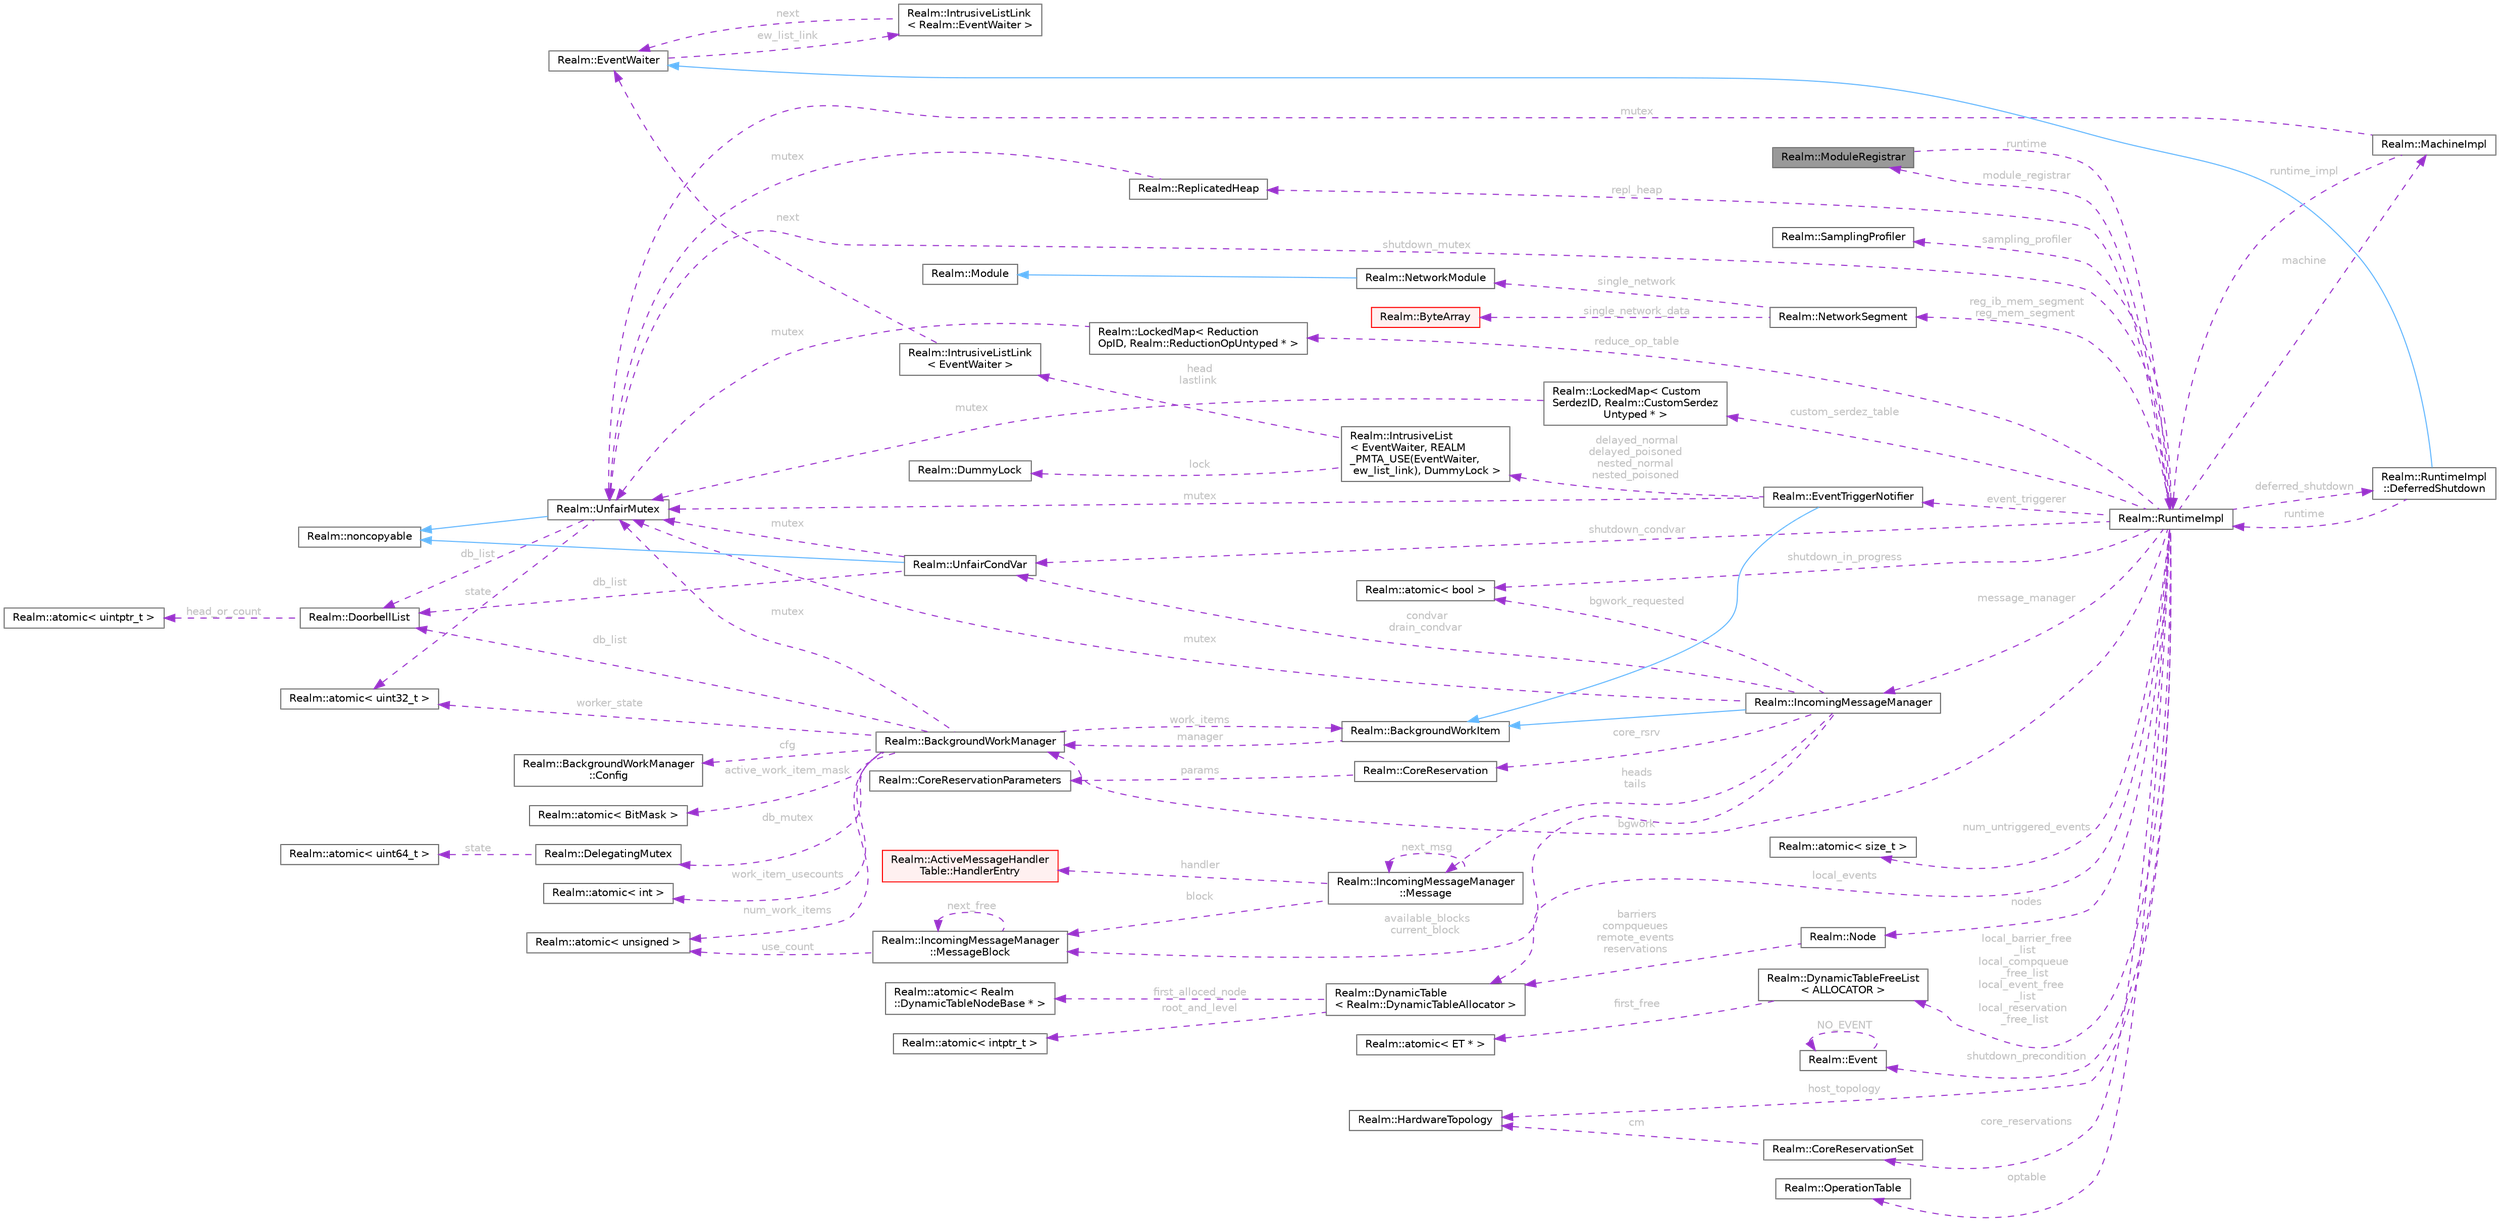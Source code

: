 digraph "Realm::ModuleRegistrar"
{
 // LATEX_PDF_SIZE
  bgcolor="transparent";
  edge [fontname=Helvetica,fontsize=10,labelfontname=Helvetica,labelfontsize=10];
  node [fontname=Helvetica,fontsize=10,shape=box,height=0.2,width=0.4];
  rankdir="LR";
  Node1 [id="Node000001",label="Realm::ModuleRegistrar",height=0.2,width=0.4,color="gray40", fillcolor="grey60", style="filled", fontcolor="black",tooltip=" "];
  Node2 -> Node1 [id="edge1_Node000001_Node000002",dir="back",color="darkorchid3",style="dashed",tooltip=" ",label=" runtime",fontcolor="grey" ];
  Node2 [id="Node000002",label="Realm::RuntimeImpl",height=0.2,width=0.4,color="gray40", fillcolor="white", style="filled",URL="$classRealm_1_1RuntimeImpl.html",tooltip=" "];
  Node3 -> Node2 [id="edge2_Node000002_Node000003",dir="back",color="darkorchid3",style="dashed",tooltip=" ",label=" machine",fontcolor="grey" ];
  Node3 [id="Node000003",label="Realm::MachineImpl",height=0.2,width=0.4,color="gray40", fillcolor="white", style="filled",URL="$classRealm_1_1MachineImpl.html",tooltip=" "];
  Node4 -> Node3 [id="edge3_Node000003_Node000004",dir="back",color="darkorchid3",style="dashed",tooltip=" ",label=" mutex",fontcolor="grey" ];
  Node4 [id="Node000004",label="Realm::UnfairMutex",height=0.2,width=0.4,color="gray40", fillcolor="white", style="filled",URL="$classRealm_1_1UnfairMutex.html",tooltip=" "];
  Node5 -> Node4 [id="edge4_Node000004_Node000005",dir="back",color="steelblue1",style="solid",tooltip=" "];
  Node5 [id="Node000005",label="Realm::noncopyable",height=0.2,width=0.4,color="gray40", fillcolor="white", style="filled",URL="$classRealm_1_1noncopyable.html",tooltip=" "];
  Node6 -> Node4 [id="edge5_Node000004_Node000006",dir="back",color="darkorchid3",style="dashed",tooltip=" ",label=" state",fontcolor="grey" ];
  Node6 [id="Node000006",label="Realm::atomic\< uint32_t \>",height=0.2,width=0.4,color="gray40", fillcolor="white", style="filled",URL="$classRealm_1_1atomic.html",tooltip=" "];
  Node7 -> Node4 [id="edge6_Node000004_Node000007",dir="back",color="darkorchid3",style="dashed",tooltip=" ",label=" db_list",fontcolor="grey" ];
  Node7 [id="Node000007",label="Realm::DoorbellList",height=0.2,width=0.4,color="gray40", fillcolor="white", style="filled",URL="$classRealm_1_1DoorbellList.html",tooltip=" "];
  Node8 -> Node7 [id="edge7_Node000007_Node000008",dir="back",color="darkorchid3",style="dashed",tooltip=" ",label=" head_or_count",fontcolor="grey" ];
  Node8 [id="Node000008",label="Realm::atomic\< uintptr_t \>",height=0.2,width=0.4,color="gray40", fillcolor="white", style="filled",URL="$classRealm_1_1atomic.html",tooltip=" "];
  Node2 -> Node3 [id="edge8_Node000003_Node000002",dir="back",color="darkorchid3",style="dashed",tooltip=" ",label=" runtime_impl",fontcolor="grey" ];
  Node9 -> Node2 [id="edge9_Node000002_Node000009",dir="back",color="darkorchid3",style="dashed",tooltip=" ",label=" reduce_op_table",fontcolor="grey" ];
  Node9 [id="Node000009",label="Realm::LockedMap\< Reduction\lOpID, Realm::ReductionOpUntyped * \>",height=0.2,width=0.4,color="gray40", fillcolor="white", style="filled",URL="$classRealm_1_1LockedMap.html",tooltip=" "];
  Node4 -> Node9 [id="edge10_Node000009_Node000004",dir="back",color="darkorchid3",style="dashed",tooltip=" ",label=" mutex",fontcolor="grey" ];
  Node10 -> Node2 [id="edge11_Node000002_Node000010",dir="back",color="darkorchid3",style="dashed",tooltip=" ",label=" custom_serdez_table",fontcolor="grey" ];
  Node10 [id="Node000010",label="Realm::LockedMap\< Custom\lSerdezID, Realm::CustomSerdez\lUntyped * \>",height=0.2,width=0.4,color="gray40", fillcolor="white", style="filled",URL="$classRealm_1_1LockedMap.html",tooltip=" "];
  Node4 -> Node10 [id="edge12_Node000010_Node000004",dir="back",color="darkorchid3",style="dashed",tooltip=" ",label=" mutex",fontcolor="grey" ];
  Node11 -> Node2 [id="edge13_Node000002_Node000011",dir="back",color="darkorchid3",style="dashed",tooltip=" ",label=" num_untriggered_events",fontcolor="grey" ];
  Node11 [id="Node000011",label="Realm::atomic\< size_t \>",height=0.2,width=0.4,color="gray40", fillcolor="white", style="filled",URL="$classRealm_1_1atomic.html",tooltip=" "];
  Node12 -> Node2 [id="edge14_Node000002_Node000012",dir="back",color="darkorchid3",style="dashed",tooltip=" ",label=" nodes",fontcolor="grey" ];
  Node12 [id="Node000012",label="Realm::Node",height=0.2,width=0.4,color="gray40", fillcolor="white", style="filled",URL="$structRealm_1_1Node.html",tooltip=" "];
  Node13 -> Node12 [id="edge15_Node000012_Node000013",dir="back",color="darkorchid3",style="dashed",tooltip=" ",label=" barriers\ncompqueues\nremote_events\nreservations",fontcolor="grey" ];
  Node13 [id="Node000013",label="Realm::DynamicTable\l\< Realm::DynamicTableAllocator \>",height=0.2,width=0.4,color="gray40", fillcolor="white", style="filled",URL="$classRealm_1_1DynamicTable.html",tooltip=" "];
  Node14 -> Node13 [id="edge16_Node000013_Node000014",dir="back",color="darkorchid3",style="dashed",tooltip=" ",label=" root_and_level",fontcolor="grey" ];
  Node14 [id="Node000014",label="Realm::atomic\< intptr_t \>",height=0.2,width=0.4,color="gray40", fillcolor="white", style="filled",URL="$classRealm_1_1atomic.html",tooltip=" "];
  Node15 -> Node13 [id="edge17_Node000013_Node000015",dir="back",color="darkorchid3",style="dashed",tooltip=" ",label=" first_alloced_node",fontcolor="grey" ];
  Node15 [id="Node000015",label="Realm::atomic\< Realm\l::DynamicTableNodeBase * \>",height=0.2,width=0.4,color="gray40", fillcolor="white", style="filled",URL="$classRealm_1_1atomic.html",tooltip=" "];
  Node13 -> Node2 [id="edge18_Node000002_Node000013",dir="back",color="darkorchid3",style="dashed",tooltip=" ",label=" local_events",fontcolor="grey" ];
  Node16 -> Node2 [id="edge19_Node000002_Node000016",dir="back",color="darkorchid3",style="dashed",tooltip=" ",label=" local_barrier_free\l_list\nlocal_compqueue\l_free_list\nlocal_event_free\l_list\nlocal_reservation\l_free_list",fontcolor="grey" ];
  Node16 [id="Node000016",label="Realm::DynamicTableFreeList\l\< ALLOCATOR \>",height=0.2,width=0.4,color="gray40", fillcolor="white", style="filled",URL="$classRealm_1_1DynamicTableFreeList.html",tooltip=" "];
  Node17 -> Node16 [id="edge20_Node000016_Node000017",dir="back",color="darkorchid3",style="dashed",tooltip=" ",label=" first_free",fontcolor="grey" ];
  Node17 [id="Node000017",label="Realm::atomic\< ET * \>",height=0.2,width=0.4,color="gray40", fillcolor="white", style="filled",URL="$classRealm_1_1atomic.html",tooltip=" "];
  Node4 -> Node2 [id="edge21_Node000002_Node000004",dir="back",color="darkorchid3",style="dashed",tooltip=" ",label=" shutdown_mutex",fontcolor="grey" ];
  Node18 -> Node2 [id="edge22_Node000002_Node000018",dir="back",color="darkorchid3",style="dashed",tooltip=" ",label=" shutdown_condvar",fontcolor="grey" ];
  Node18 [id="Node000018",label="Realm::UnfairCondVar",height=0.2,width=0.4,color="gray40", fillcolor="white", style="filled",URL="$classRealm_1_1UnfairCondVar.html",tooltip=" "];
  Node5 -> Node18 [id="edge23_Node000018_Node000005",dir="back",color="steelblue1",style="solid",tooltip=" "];
  Node4 -> Node18 [id="edge24_Node000018_Node000004",dir="back",color="darkorchid3",style="dashed",tooltip=" ",label=" mutex",fontcolor="grey" ];
  Node7 -> Node18 [id="edge25_Node000018_Node000007",dir="back",color="darkorchid3",style="dashed",tooltip=" ",label=" db_list",fontcolor="grey" ];
  Node19 -> Node2 [id="edge26_Node000002_Node000019",dir="back",color="darkorchid3",style="dashed",tooltip=" ",label=" shutdown_precondition",fontcolor="grey" ];
  Node19 [id="Node000019",label="Realm::Event",height=0.2,width=0.4,color="gray40", fillcolor="white", style="filled",URL="$classRealm_1_1Event.html",tooltip=" "];
  Node19 -> Node19 [id="edge27_Node000019_Node000019",dir="back",color="darkorchid3",style="dashed",tooltip=" ",label=" NO_EVENT",fontcolor="grey" ];
  Node20 -> Node2 [id="edge28_Node000002_Node000020",dir="back",color="darkorchid3",style="dashed",tooltip=" ",label=" shutdown_in_progress",fontcolor="grey" ];
  Node20 [id="Node000020",label="Realm::atomic\< bool \>",height=0.2,width=0.4,color="gray40", fillcolor="white", style="filled",URL="$classRealm_1_1atomic.html",tooltip=" "];
  Node21 -> Node2 [id="edge29_Node000002_Node000021",dir="back",color="darkorchid3",style="dashed",tooltip=" ",label=" host_topology",fontcolor="grey" ];
  Node21 [id="Node000021",label="Realm::HardwareTopology",height=0.2,width=0.4,color="gray40", fillcolor="white", style="filled",URL="$classRealm_1_1HardwareTopology.html",tooltip="Represents the topology of the host processor cores and memory."];
  Node22 -> Node2 [id="edge30_Node000002_Node000022",dir="back",color="darkorchid3",style="dashed",tooltip=" ",label=" core_reservations",fontcolor="grey" ];
  Node22 [id="Node000022",label="Realm::CoreReservationSet",height=0.2,width=0.4,color="gray40", fillcolor="white", style="filled",URL="$classRealm_1_1CoreReservationSet.html",tooltip=" "];
  Node21 -> Node22 [id="edge31_Node000022_Node000021",dir="back",color="darkorchid3",style="dashed",tooltip=" ",label=" cm",fontcolor="grey" ];
  Node23 -> Node2 [id="edge32_Node000002_Node000023",dir="back",color="darkorchid3",style="dashed",tooltip=" ",label=" bgwork",fontcolor="grey" ];
  Node23 [id="Node000023",label="Realm::BackgroundWorkManager",height=0.2,width=0.4,color="gray40", fillcolor="white", style="filled",URL="$classRealm_1_1BackgroundWorkManager.html",tooltip=" "];
  Node24 -> Node23 [id="edge33_Node000023_Node000024",dir="back",color="darkorchid3",style="dashed",tooltip=" ",label=" cfg",fontcolor="grey" ];
  Node24 [id="Node000024",label="Realm::BackgroundWorkManager\l::Config",height=0.2,width=0.4,color="gray40", fillcolor="white", style="filled",URL="$structRealm_1_1BackgroundWorkManager_1_1Config.html",tooltip=" "];
  Node4 -> Node23 [id="edge34_Node000023_Node000004",dir="back",color="darkorchid3",style="dashed",tooltip=" ",label=" mutex",fontcolor="grey" ];
  Node25 -> Node23 [id="edge35_Node000023_Node000025",dir="back",color="darkorchid3",style="dashed",tooltip=" ",label=" num_work_items",fontcolor="grey" ];
  Node25 [id="Node000025",label="Realm::atomic\< unsigned \>",height=0.2,width=0.4,color="gray40", fillcolor="white", style="filled",URL="$classRealm_1_1atomic.html",tooltip=" "];
  Node26 -> Node23 [id="edge36_Node000023_Node000026",dir="back",color="darkorchid3",style="dashed",tooltip=" ",label=" active_work_item_mask",fontcolor="grey" ];
  Node26 [id="Node000026",label="Realm::atomic\< BitMask \>",height=0.2,width=0.4,color="gray40", fillcolor="white", style="filled",URL="$classRealm_1_1atomic.html",tooltip=" "];
  Node27 -> Node23 [id="edge37_Node000023_Node000027",dir="back",color="darkorchid3",style="dashed",tooltip=" ",label=" work_item_usecounts",fontcolor="grey" ];
  Node27 [id="Node000027",label="Realm::atomic\< int \>",height=0.2,width=0.4,color="gray40", fillcolor="white", style="filled",URL="$classRealm_1_1atomic.html",tooltip=" "];
  Node28 -> Node23 [id="edge38_Node000023_Node000028",dir="back",color="darkorchid3",style="dashed",tooltip=" ",label=" work_items",fontcolor="grey" ];
  Node28 [id="Node000028",label="Realm::BackgroundWorkItem",height=0.2,width=0.4,color="gray40", fillcolor="white", style="filled",URL="$classRealm_1_1BackgroundWorkItem.html",tooltip=" "];
  Node23 -> Node28 [id="edge39_Node000028_Node000023",dir="back",color="darkorchid3",style="dashed",tooltip=" ",label=" manager",fontcolor="grey" ];
  Node6 -> Node23 [id="edge40_Node000023_Node000006",dir="back",color="darkorchid3",style="dashed",tooltip=" ",label=" worker_state",fontcolor="grey" ];
  Node29 -> Node23 [id="edge41_Node000023_Node000029",dir="back",color="darkorchid3",style="dashed",tooltip=" ",label=" db_mutex",fontcolor="grey" ];
  Node29 [id="Node000029",label="Realm::DelegatingMutex",height=0.2,width=0.4,color="gray40", fillcolor="white", style="filled",URL="$classRealm_1_1DelegatingMutex.html",tooltip=" "];
  Node30 -> Node29 [id="edge42_Node000029_Node000030",dir="back",color="darkorchid3",style="dashed",tooltip=" ",label=" state",fontcolor="grey" ];
  Node30 [id="Node000030",label="Realm::atomic\< uint64_t \>",height=0.2,width=0.4,color="gray40", fillcolor="white", style="filled",URL="$classRealm_1_1atomic.html",tooltip=" "];
  Node7 -> Node23 [id="edge43_Node000023_Node000007",dir="back",color="darkorchid3",style="dashed",tooltip=" ",label=" db_list",fontcolor="grey" ];
  Node31 -> Node2 [id="edge44_Node000002_Node000031",dir="back",color="darkorchid3",style="dashed",tooltip=" ",label=" message_manager",fontcolor="grey" ];
  Node31 [id="Node000031",label="Realm::IncomingMessageManager",height=0.2,width=0.4,color="gray40", fillcolor="white", style="filled",URL="$classRealm_1_1IncomingMessageManager.html",tooltip=" "];
  Node28 -> Node31 [id="edge45_Node000031_Node000028",dir="back",color="steelblue1",style="solid",tooltip=" "];
  Node20 -> Node31 [id="edge46_Node000031_Node000020",dir="back",color="darkorchid3",style="dashed",tooltip=" ",label=" bgwork_requested",fontcolor="grey" ];
  Node32 -> Node31 [id="edge47_Node000031_Node000032",dir="back",color="darkorchid3",style="dashed",tooltip=" ",label=" heads\ntails",fontcolor="grey" ];
  Node32 [id="Node000032",label="Realm::IncomingMessageManager\l::Message",height=0.2,width=0.4,color="gray40", fillcolor="white", style="filled",URL="$structRealm_1_1IncomingMessageManager_1_1Message.html",tooltip=" "];
  Node33 -> Node32 [id="edge48_Node000032_Node000033",dir="back",color="darkorchid3",style="dashed",tooltip=" ",label=" block",fontcolor="grey" ];
  Node33 [id="Node000033",label="Realm::IncomingMessageManager\l::MessageBlock",height=0.2,width=0.4,color="gray40", fillcolor="white", style="filled",URL="$structRealm_1_1IncomingMessageManager_1_1MessageBlock.html",tooltip=" "];
  Node25 -> Node33 [id="edge49_Node000033_Node000025",dir="back",color="darkorchid3",style="dashed",tooltip=" ",label=" use_count",fontcolor="grey" ];
  Node33 -> Node33 [id="edge50_Node000033_Node000033",dir="back",color="darkorchid3",style="dashed",tooltip=" ",label=" next_free",fontcolor="grey" ];
  Node32 -> Node32 [id="edge51_Node000032_Node000032",dir="back",color="darkorchid3",style="dashed",tooltip=" ",label=" next_msg",fontcolor="grey" ];
  Node34 -> Node32 [id="edge52_Node000032_Node000034",dir="back",color="darkorchid3",style="dashed",tooltip=" ",label=" handler",fontcolor="grey" ];
  Node34 [id="Node000034",label="Realm::ActiveMessageHandler\lTable::HandlerEntry",height=0.2,width=0.4,color="red", fillcolor="#FFF0F0", style="filled",URL="$structRealm_1_1ActiveMessageHandlerTable_1_1HandlerEntry.html",tooltip=" "];
  Node4 -> Node31 [id="edge53_Node000031_Node000004",dir="back",color="darkorchid3",style="dashed",tooltip=" ",label=" mutex",fontcolor="grey" ];
  Node18 -> Node31 [id="edge54_Node000031_Node000018",dir="back",color="darkorchid3",style="dashed",tooltip=" ",label=" condvar\ndrain_condvar",fontcolor="grey" ];
  Node37 -> Node31 [id="edge55_Node000031_Node000037",dir="back",color="darkorchid3",style="dashed",tooltip=" ",label=" core_rsrv",fontcolor="grey" ];
  Node37 [id="Node000037",label="Realm::CoreReservation",height=0.2,width=0.4,color="gray40", fillcolor="white", style="filled",URL="$classRealm_1_1CoreReservation.html",tooltip=" "];
  Node38 -> Node37 [id="edge56_Node000037_Node000038",dir="back",color="darkorchid3",style="dashed",tooltip=" ",label=" params",fontcolor="grey" ];
  Node38 [id="Node000038",label="Realm::CoreReservationParameters",height=0.2,width=0.4,color="gray40", fillcolor="white", style="filled",URL="$classRealm_1_1CoreReservationParameters.html",tooltip=" "];
  Node33 -> Node31 [id="edge57_Node000031_Node000033",dir="back",color="darkorchid3",style="dashed",tooltip=" ",label=" available_blocks\ncurrent_block",fontcolor="grey" ];
  Node39 -> Node2 [id="edge58_Node000002_Node000039",dir="back",color="darkorchid3",style="dashed",tooltip=" ",label=" event_triggerer",fontcolor="grey" ];
  Node39 [id="Node000039",label="Realm::EventTriggerNotifier",height=0.2,width=0.4,color="gray40", fillcolor="white", style="filled",URL="$classRealm_1_1EventTriggerNotifier.html",tooltip=" "];
  Node28 -> Node39 [id="edge59_Node000039_Node000028",dir="back",color="steelblue1",style="solid",tooltip=" "];
  Node4 -> Node39 [id="edge60_Node000039_Node000004",dir="back",color="darkorchid3",style="dashed",tooltip=" ",label=" mutex",fontcolor="grey" ];
  Node40 -> Node39 [id="edge61_Node000039_Node000040",dir="back",color="darkorchid3",style="dashed",tooltip=" ",label=" delayed_normal\ndelayed_poisoned\nnested_normal\nnested_poisoned",fontcolor="grey" ];
  Node40 [id="Node000040",label="Realm::IntrusiveList\l\< EventWaiter, REALM\l_PMTA_USE(EventWaiter,\l ew_list_link), DummyLock \>",height=0.2,width=0.4,color="gray40", fillcolor="white", style="filled",URL="$classRealm_1_1IntrusiveList.html",tooltip=" "];
  Node41 -> Node40 [id="edge62_Node000040_Node000041",dir="back",color="darkorchid3",style="dashed",tooltip=" ",label=" lock",fontcolor="grey" ];
  Node41 [id="Node000041",label="Realm::DummyLock",height=0.2,width=0.4,color="gray40", fillcolor="white", style="filled",URL="$classRealm_1_1DummyLock.html",tooltip=" "];
  Node42 -> Node40 [id="edge63_Node000040_Node000042",dir="back",color="darkorchid3",style="dashed",tooltip=" ",label=" head\nlastlink",fontcolor="grey" ];
  Node42 [id="Node000042",label="Realm::IntrusiveListLink\l\< EventWaiter \>",height=0.2,width=0.4,color="gray40", fillcolor="white", style="filled",URL="$structRealm_1_1IntrusiveListLink.html",tooltip=" "];
  Node43 -> Node42 [id="edge64_Node000042_Node000043",dir="back",color="darkorchid3",style="dashed",tooltip=" ",label=" next",fontcolor="grey" ];
  Node43 [id="Node000043",label="Realm::EventWaiter",height=0.2,width=0.4,color="gray40", fillcolor="white", style="filled",URL="$classRealm_1_1EventWaiter.html",tooltip=" "];
  Node44 -> Node43 [id="edge65_Node000043_Node000044",dir="back",color="darkorchid3",style="dashed",tooltip=" ",label=" ew_list_link",fontcolor="grey" ];
  Node44 [id="Node000044",label="Realm::IntrusiveListLink\l\< Realm::EventWaiter \>",height=0.2,width=0.4,color="gray40", fillcolor="white", style="filled",URL="$structRealm_1_1IntrusiveListLink.html",tooltip=" "];
  Node43 -> Node44 [id="edge66_Node000044_Node000043",dir="back",color="darkorchid3",style="dashed",tooltip=" ",label=" next",fontcolor="grey" ];
  Node45 -> Node2 [id="edge67_Node000002_Node000045",dir="back",color="darkorchid3",style="dashed",tooltip=" ",label=" optable",fontcolor="grey" ];
  Node45 [id="Node000045",label="Realm::OperationTable",height=0.2,width=0.4,color="gray40", fillcolor="white", style="filled",URL="$classRealm_1_1OperationTable.html",tooltip=" "];
  Node46 -> Node2 [id="edge68_Node000002_Node000046",dir="back",color="darkorchid3",style="dashed",tooltip=" ",label=" sampling_profiler",fontcolor="grey" ];
  Node46 [id="Node000046",label="Realm::SamplingProfiler",height=0.2,width=0.4,color="gray40", fillcolor="white", style="filled",URL="$classRealm_1_1SamplingProfiler.html",tooltip=" "];
  Node47 -> Node2 [id="edge69_Node000002_Node000047",dir="back",color="darkorchid3",style="dashed",tooltip=" ",label=" repl_heap",fontcolor="grey" ];
  Node47 [id="Node000047",label="Realm::ReplicatedHeap",height=0.2,width=0.4,color="gray40", fillcolor="white", style="filled",URL="$classRealm_1_1ReplicatedHeap.html",tooltip=" "];
  Node4 -> Node47 [id="edge70_Node000047_Node000004",dir="back",color="darkorchid3",style="dashed",tooltip=" ",label=" mutex",fontcolor="grey" ];
  Node48 -> Node2 [id="edge71_Node000002_Node000048",dir="back",color="darkorchid3",style="dashed",tooltip=" ",label=" deferred_shutdown",fontcolor="grey" ];
  Node48 [id="Node000048",label="Realm::RuntimeImpl\l::DeferredShutdown",height=0.2,width=0.4,color="gray40", fillcolor="white", style="filled",URL="$classRealm_1_1RuntimeImpl_1_1DeferredShutdown.html",tooltip=" "];
  Node43 -> Node48 [id="edge72_Node000048_Node000043",dir="back",color="steelblue1",style="solid",tooltip=" "];
  Node2 -> Node48 [id="edge73_Node000048_Node000002",dir="back",color="darkorchid3",style="dashed",tooltip=" ",label=" runtime",fontcolor="grey" ];
  Node49 -> Node2 [id="edge74_Node000002_Node000049",dir="back",color="darkorchid3",style="dashed",tooltip=" ",label=" reg_ib_mem_segment\nreg_mem_segment",fontcolor="grey" ];
  Node49 [id="Node000049",label="Realm::NetworkSegment",height=0.2,width=0.4,color="gray40", fillcolor="white", style="filled",URL="$classRealm_1_1NetworkSegment.html",tooltip=" "];
  Node50 -> Node49 [id="edge75_Node000049_Node000050",dir="back",color="darkorchid3",style="dashed",tooltip=" ",label=" single_network",fontcolor="grey" ];
  Node50 [id="Node000050",label="Realm::NetworkModule",height=0.2,width=0.4,color="gray40", fillcolor="white", style="filled",URL="$classRealm_1_1NetworkModule.html",tooltip=" "];
  Node51 -> Node50 [id="edge76_Node000050_Node000051",dir="back",color="steelblue1",style="solid",tooltip=" "];
  Node51 [id="Node000051",label="Realm::Module",height=0.2,width=0.4,color="gray40", fillcolor="white", style="filled",URL="$classRealm_1_1Module.html",tooltip=" "];
  Node52 -> Node49 [id="edge77_Node000049_Node000052",dir="back",color="darkorchid3",style="dashed",tooltip=" ",label=" single_network_data",fontcolor="grey" ];
  Node52 [id="Node000052",label="Realm::ByteArray",height=0.2,width=0.4,color="red", fillcolor="#FFF0F0", style="filled",URL="$classRealm_1_1ByteArray.html",tooltip=" "];
  Node1 -> Node2 [id="edge78_Node000002_Node000001",dir="back",color="darkorchid3",style="dashed",tooltip=" ",label=" module_registrar",fontcolor="grey" ];
}
